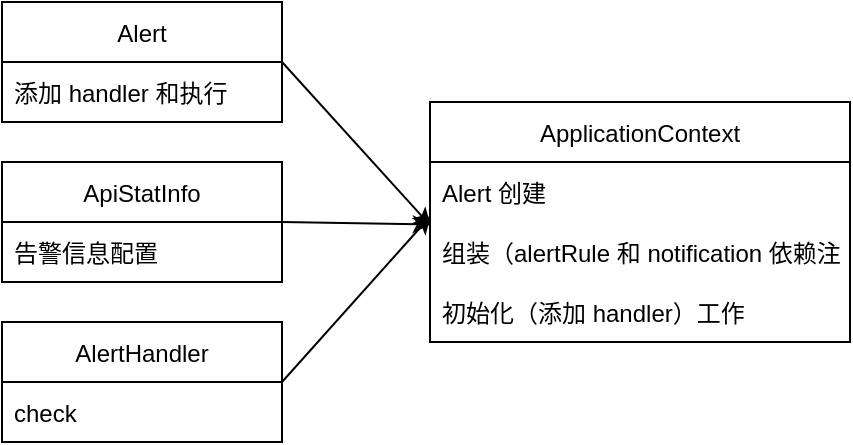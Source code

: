 <mxfile>
    <diagram id="-JDYou7P3tuExqFUqlHR" name="Page-1">
        <mxGraphModel dx="249" dy="374" grid="1" gridSize="10" guides="1" tooltips="1" connect="1" arrows="1" fold="1" page="1" pageScale="1" pageWidth="827" pageHeight="1169" math="0" shadow="0">
            <root>
                <mxCell id="0"/>
                <mxCell id="1" parent="0"/>
                <mxCell id="19" value="AlertHandler" style="swimlane;fontStyle=0;childLayout=stackLayout;horizontal=1;startSize=30;horizontalStack=0;resizeParent=1;resizeParentMax=0;resizeLast=0;collapsible=1;marginBottom=0;" vertex="1" parent="1">
                    <mxGeometry x="200" y="380" width="140" height="60" as="geometry"/>
                </mxCell>
                <mxCell id="20" value="check" style="text;strokeColor=none;fillColor=none;align=left;verticalAlign=middle;spacingLeft=4;spacingRight=4;overflow=hidden;points=[[0,0.5],[1,0.5]];portConstraint=eastwest;rotatable=0;" vertex="1" parent="19">
                    <mxGeometry y="30" width="140" height="30" as="geometry"/>
                </mxCell>
                <mxCell id="23" value="ApiStatInfo" style="swimlane;fontStyle=0;childLayout=stackLayout;horizontal=1;startSize=30;horizontalStack=0;resizeParent=1;resizeParentMax=0;resizeLast=0;collapsible=1;marginBottom=0;" vertex="1" parent="1">
                    <mxGeometry x="200" y="300" width="140" height="60" as="geometry"/>
                </mxCell>
                <mxCell id="24" value="告警信息配置" style="text;strokeColor=none;fillColor=none;align=left;verticalAlign=middle;spacingLeft=4;spacingRight=4;overflow=hidden;points=[[0,0.5],[1,0.5]];portConstraint=eastwest;rotatable=0;" vertex="1" parent="23">
                    <mxGeometry y="30" width="140" height="30" as="geometry"/>
                </mxCell>
                <mxCell id="35" style="edgeStyle=none;html=1;exitX=1;exitY=0.5;exitDx=0;exitDy=0;entryX=0.002;entryY=0.067;entryDx=0;entryDy=0;entryPerimeter=0;" edge="1" parent="1" source="25" target="32">
                    <mxGeometry relative="1" as="geometry"/>
                </mxCell>
                <mxCell id="25" value="Alert" style="swimlane;fontStyle=0;childLayout=stackLayout;horizontal=1;startSize=30;horizontalStack=0;resizeParent=1;resizeParentMax=0;resizeLast=0;collapsible=1;marginBottom=0;" vertex="1" parent="1">
                    <mxGeometry x="200" y="220" width="140" height="60" as="geometry"/>
                </mxCell>
                <mxCell id="26" value="添加 handler 和执行" style="text;strokeColor=none;fillColor=none;align=left;verticalAlign=middle;spacingLeft=4;spacingRight=4;overflow=hidden;points=[[0,0.5],[1,0.5]];portConstraint=eastwest;rotatable=0;" vertex="1" parent="25">
                    <mxGeometry y="30" width="140" height="30" as="geometry"/>
                </mxCell>
                <mxCell id="30" value="ApplicationContext" style="swimlane;fontStyle=0;childLayout=stackLayout;horizontal=1;startSize=30;horizontalStack=0;resizeParent=1;resizeParentMax=0;resizeLast=0;collapsible=1;marginBottom=0;" vertex="1" parent="1">
                    <mxGeometry x="414" y="270" width="210" height="120" as="geometry"/>
                </mxCell>
                <mxCell id="31" value="Alert 创建" style="text;strokeColor=none;fillColor=none;align=left;verticalAlign=middle;spacingLeft=4;spacingRight=4;overflow=hidden;points=[[0,0.5],[1,0.5]];portConstraint=eastwest;rotatable=0;" vertex="1" parent="30">
                    <mxGeometry y="30" width="210" height="30" as="geometry"/>
                </mxCell>
                <mxCell id="32" value="组装（alertRule 和 notification 依赖注入" style="text;strokeColor=none;fillColor=none;align=left;verticalAlign=middle;spacingLeft=4;spacingRight=4;overflow=hidden;points=[[0,0.5],[1,0.5]];portConstraint=eastwest;rotatable=0;" vertex="1" parent="30">
                    <mxGeometry y="60" width="210" height="30" as="geometry"/>
                </mxCell>
                <mxCell id="33" value="初始化（添加 handler）工作" style="text;strokeColor=none;fillColor=none;align=left;verticalAlign=middle;spacingLeft=4;spacingRight=4;overflow=hidden;points=[[0,0.5],[1,0.5]];portConstraint=eastwest;rotatable=0;" vertex="1" parent="30">
                    <mxGeometry y="90" width="210" height="30" as="geometry"/>
                </mxCell>
                <mxCell id="36" style="edgeStyle=none;html=1;exitX=1;exitY=0.5;exitDx=0;exitDy=0;entryX=0.002;entryY=0.041;entryDx=0;entryDy=0;entryPerimeter=0;" edge="1" parent="1" source="23" target="32">
                    <mxGeometry relative="1" as="geometry">
                        <mxPoint x="350" y="260" as="sourcePoint"/>
                        <mxPoint x="424.42" y="342.01" as="targetPoint"/>
                    </mxGeometry>
                </mxCell>
                <mxCell id="37" style="edgeStyle=none;html=1;exitX=1;exitY=0;exitDx=0;exitDy=0;entryX=0.002;entryY=-0.104;entryDx=0;entryDy=0;entryPerimeter=0;exitPerimeter=0;" edge="1" parent="1" source="20" target="32">
                    <mxGeometry relative="1" as="geometry">
                        <mxPoint x="360" y="270" as="sourcePoint"/>
                        <mxPoint x="434.42" y="352.01" as="targetPoint"/>
                    </mxGeometry>
                </mxCell>
            </root>
        </mxGraphModel>
    </diagram>
</mxfile>